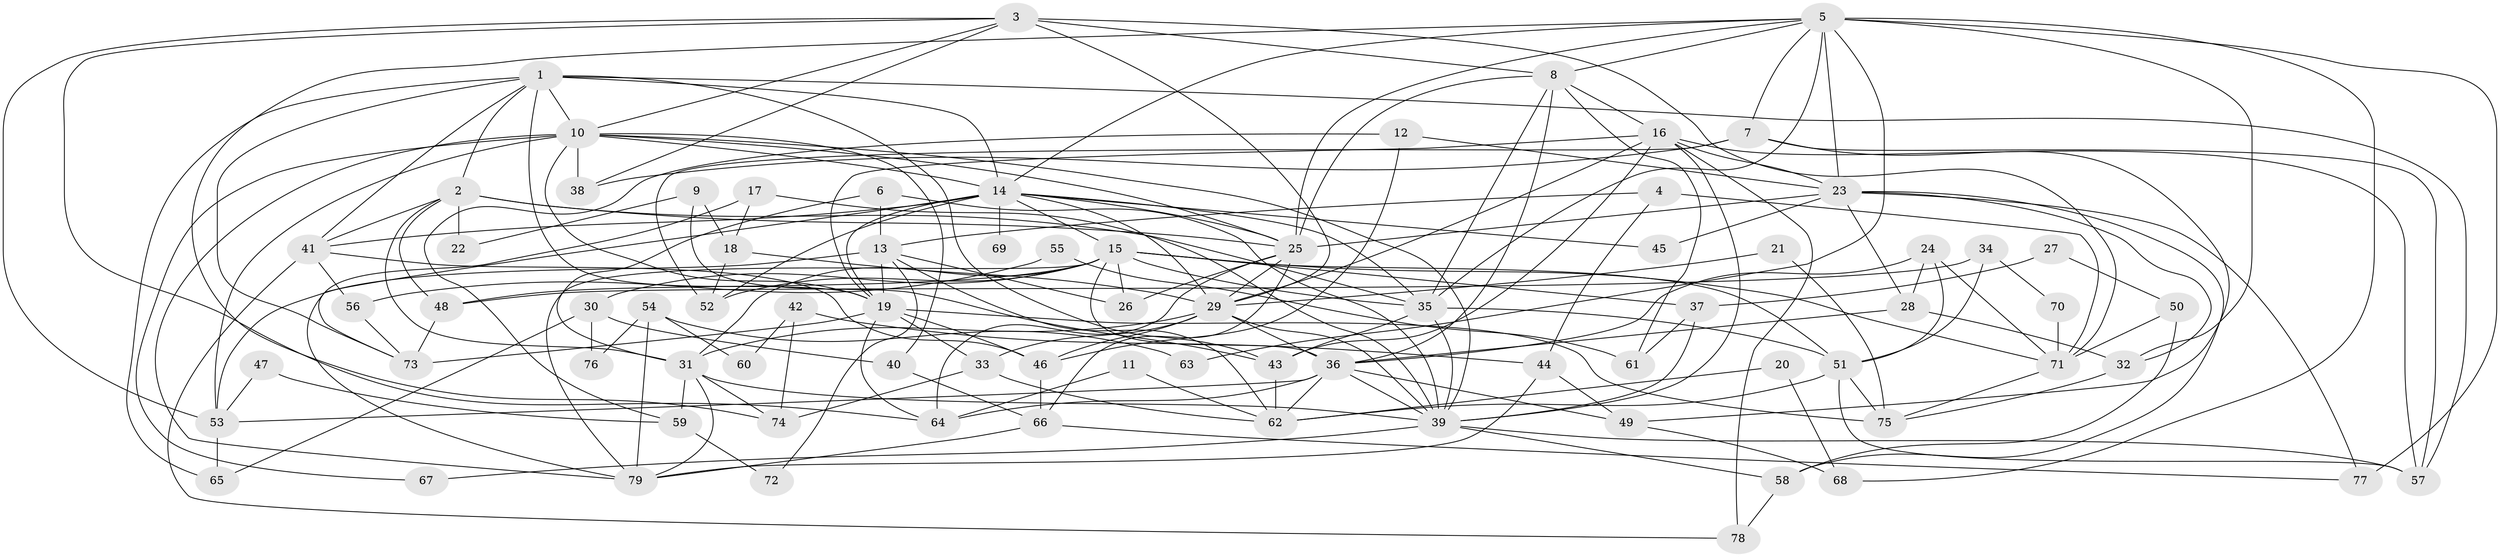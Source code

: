 // original degree distribution, {4: 0.25190839694656486, 7: 0.07633587786259542, 3: 0.2748091603053435, 6: 0.10687022900763359, 5: 0.12213740458015267, 2: 0.16030534351145037, 8: 0.007633587786259542}
// Generated by graph-tools (version 1.1) at 2025/50/03/04/25 22:50:49]
// undirected, 79 vertices, 195 edges
graph export_dot {
  node [color=gray90,style=filled];
  1;
  2;
  3;
  4;
  5;
  6;
  7;
  8;
  9;
  10;
  11;
  12;
  13;
  14;
  15;
  16;
  17;
  18;
  19;
  20;
  21;
  22;
  23;
  24;
  25;
  26;
  27;
  28;
  29;
  30;
  31;
  32;
  33;
  34;
  35;
  36;
  37;
  38;
  39;
  40;
  41;
  42;
  43;
  44;
  45;
  46;
  47;
  48;
  49;
  50;
  51;
  52;
  53;
  54;
  55;
  56;
  57;
  58;
  59;
  60;
  61;
  62;
  63;
  64;
  65;
  66;
  67;
  68;
  69;
  70;
  71;
  72;
  73;
  74;
  75;
  76;
  77;
  78;
  79;
  1 -- 2 [weight=1.0];
  1 -- 10 [weight=1.0];
  1 -- 14 [weight=2.0];
  1 -- 19 [weight=1.0];
  1 -- 41 [weight=1.0];
  1 -- 43 [weight=1.0];
  1 -- 57 [weight=1.0];
  1 -- 65 [weight=1.0];
  1 -- 73 [weight=1.0];
  2 -- 22 [weight=1.0];
  2 -- 25 [weight=1.0];
  2 -- 31 [weight=1.0];
  2 -- 35 [weight=1.0];
  2 -- 41 [weight=1.0];
  2 -- 48 [weight=1.0];
  3 -- 8 [weight=1.0];
  3 -- 10 [weight=1.0];
  3 -- 29 [weight=1.0];
  3 -- 38 [weight=1.0];
  3 -- 53 [weight=1.0];
  3 -- 64 [weight=1.0];
  3 -- 71 [weight=1.0];
  4 -- 13 [weight=1.0];
  4 -- 44 [weight=1.0];
  4 -- 71 [weight=1.0];
  5 -- 7 [weight=1.0];
  5 -- 8 [weight=1.0];
  5 -- 14 [weight=1.0];
  5 -- 23 [weight=1.0];
  5 -- 25 [weight=1.0];
  5 -- 32 [weight=1.0];
  5 -- 35 [weight=1.0];
  5 -- 63 [weight=2.0];
  5 -- 68 [weight=1.0];
  5 -- 74 [weight=1.0];
  5 -- 77 [weight=1.0];
  6 -- 13 [weight=1.0];
  6 -- 31 [weight=1.0];
  6 -- 39 [weight=1.0];
  7 -- 38 [weight=1.0];
  7 -- 49 [weight=1.0];
  7 -- 52 [weight=1.0];
  7 -- 57 [weight=1.0];
  8 -- 16 [weight=1.0];
  8 -- 25 [weight=1.0];
  8 -- 35 [weight=1.0];
  8 -- 36 [weight=2.0];
  8 -- 61 [weight=1.0];
  9 -- 18 [weight=1.0];
  9 -- 22 [weight=1.0];
  9 -- 43 [weight=1.0];
  10 -- 14 [weight=1.0];
  10 -- 19 [weight=1.0];
  10 -- 25 [weight=1.0];
  10 -- 38 [weight=1.0];
  10 -- 39 [weight=1.0];
  10 -- 40 [weight=1.0];
  10 -- 53 [weight=1.0];
  10 -- 67 [weight=1.0];
  10 -- 79 [weight=1.0];
  11 -- 62 [weight=1.0];
  11 -- 64 [weight=1.0];
  12 -- 23 [weight=1.0];
  12 -- 46 [weight=1.0];
  12 -- 59 [weight=1.0];
  13 -- 19 [weight=1.0];
  13 -- 26 [weight=1.0];
  13 -- 53 [weight=1.0];
  13 -- 62 [weight=1.0];
  13 -- 72 [weight=1.0];
  14 -- 15 [weight=1.0];
  14 -- 19 [weight=1.0];
  14 -- 25 [weight=2.0];
  14 -- 29 [weight=1.0];
  14 -- 35 [weight=1.0];
  14 -- 41 [weight=1.0];
  14 -- 45 [weight=1.0];
  14 -- 52 [weight=1.0];
  14 -- 69 [weight=2.0];
  14 -- 79 [weight=1.0];
  15 -- 26 [weight=1.0];
  15 -- 30 [weight=1.0];
  15 -- 31 [weight=1.0];
  15 -- 35 [weight=1.0];
  15 -- 36 [weight=1.0];
  15 -- 37 [weight=1.0];
  15 -- 48 [weight=1.0];
  15 -- 51 [weight=1.0];
  15 -- 52 [weight=1.0];
  15 -- 71 [weight=1.0];
  15 -- 79 [weight=1.0];
  16 -- 19 [weight=1.0];
  16 -- 23 [weight=1.0];
  16 -- 29 [weight=1.0];
  16 -- 39 [weight=1.0];
  16 -- 43 [weight=1.0];
  16 -- 57 [weight=1.0];
  16 -- 78 [weight=1.0];
  17 -- 18 [weight=1.0];
  17 -- 39 [weight=1.0];
  17 -- 73 [weight=1.0];
  18 -- 29 [weight=1.0];
  18 -- 52 [weight=1.0];
  19 -- 33 [weight=1.0];
  19 -- 46 [weight=1.0];
  19 -- 64 [weight=1.0];
  19 -- 73 [weight=1.0];
  19 -- 75 [weight=1.0];
  20 -- 62 [weight=1.0];
  20 -- 68 [weight=1.0];
  21 -- 29 [weight=1.0];
  21 -- 75 [weight=1.0];
  23 -- 25 [weight=1.0];
  23 -- 28 [weight=1.0];
  23 -- 32 [weight=1.0];
  23 -- 45 [weight=1.0];
  23 -- 58 [weight=1.0];
  23 -- 77 [weight=1.0];
  24 -- 28 [weight=1.0];
  24 -- 36 [weight=1.0];
  24 -- 51 [weight=1.0];
  24 -- 71 [weight=1.0];
  25 -- 26 [weight=1.0];
  25 -- 29 [weight=2.0];
  25 -- 64 [weight=1.0];
  25 -- 66 [weight=1.0];
  27 -- 37 [weight=1.0];
  27 -- 50 [weight=1.0];
  28 -- 32 [weight=1.0];
  28 -- 36 [weight=1.0];
  29 -- 31 [weight=1.0];
  29 -- 33 [weight=1.0];
  29 -- 36 [weight=1.0];
  29 -- 39 [weight=3.0];
  29 -- 46 [weight=1.0];
  30 -- 40 [weight=1.0];
  30 -- 65 [weight=1.0];
  30 -- 76 [weight=1.0];
  31 -- 39 [weight=1.0];
  31 -- 59 [weight=1.0];
  31 -- 74 [weight=1.0];
  31 -- 79 [weight=1.0];
  32 -- 75 [weight=1.0];
  33 -- 62 [weight=1.0];
  33 -- 74 [weight=1.0];
  34 -- 48 [weight=1.0];
  34 -- 51 [weight=1.0];
  34 -- 70 [weight=1.0];
  35 -- 39 [weight=1.0];
  35 -- 43 [weight=1.0];
  35 -- 51 [weight=4.0];
  36 -- 39 [weight=1.0];
  36 -- 49 [weight=1.0];
  36 -- 53 [weight=1.0];
  36 -- 62 [weight=1.0];
  36 -- 64 [weight=1.0];
  37 -- 39 [weight=1.0];
  37 -- 61 [weight=1.0];
  39 -- 57 [weight=1.0];
  39 -- 58 [weight=2.0];
  39 -- 67 [weight=1.0];
  40 -- 66 [weight=1.0];
  41 -- 46 [weight=1.0];
  41 -- 56 [weight=1.0];
  41 -- 78 [weight=1.0];
  42 -- 44 [weight=1.0];
  42 -- 60 [weight=1.0];
  42 -- 74 [weight=1.0];
  43 -- 62 [weight=1.0];
  44 -- 49 [weight=1.0];
  44 -- 79 [weight=1.0];
  46 -- 66 [weight=1.0];
  47 -- 53 [weight=1.0];
  47 -- 59 [weight=1.0];
  48 -- 73 [weight=1.0];
  49 -- 68 [weight=1.0];
  50 -- 58 [weight=1.0];
  50 -- 71 [weight=1.0];
  51 -- 57 [weight=1.0];
  51 -- 62 [weight=1.0];
  51 -- 75 [weight=1.0];
  53 -- 65 [weight=1.0];
  54 -- 60 [weight=1.0];
  54 -- 63 [weight=1.0];
  54 -- 76 [weight=1.0];
  54 -- 79 [weight=1.0];
  55 -- 56 [weight=1.0];
  55 -- 61 [weight=1.0];
  56 -- 73 [weight=1.0];
  58 -- 78 [weight=1.0];
  59 -- 72 [weight=1.0];
  66 -- 77 [weight=1.0];
  66 -- 79 [weight=1.0];
  70 -- 71 [weight=1.0];
  71 -- 75 [weight=1.0];
}
